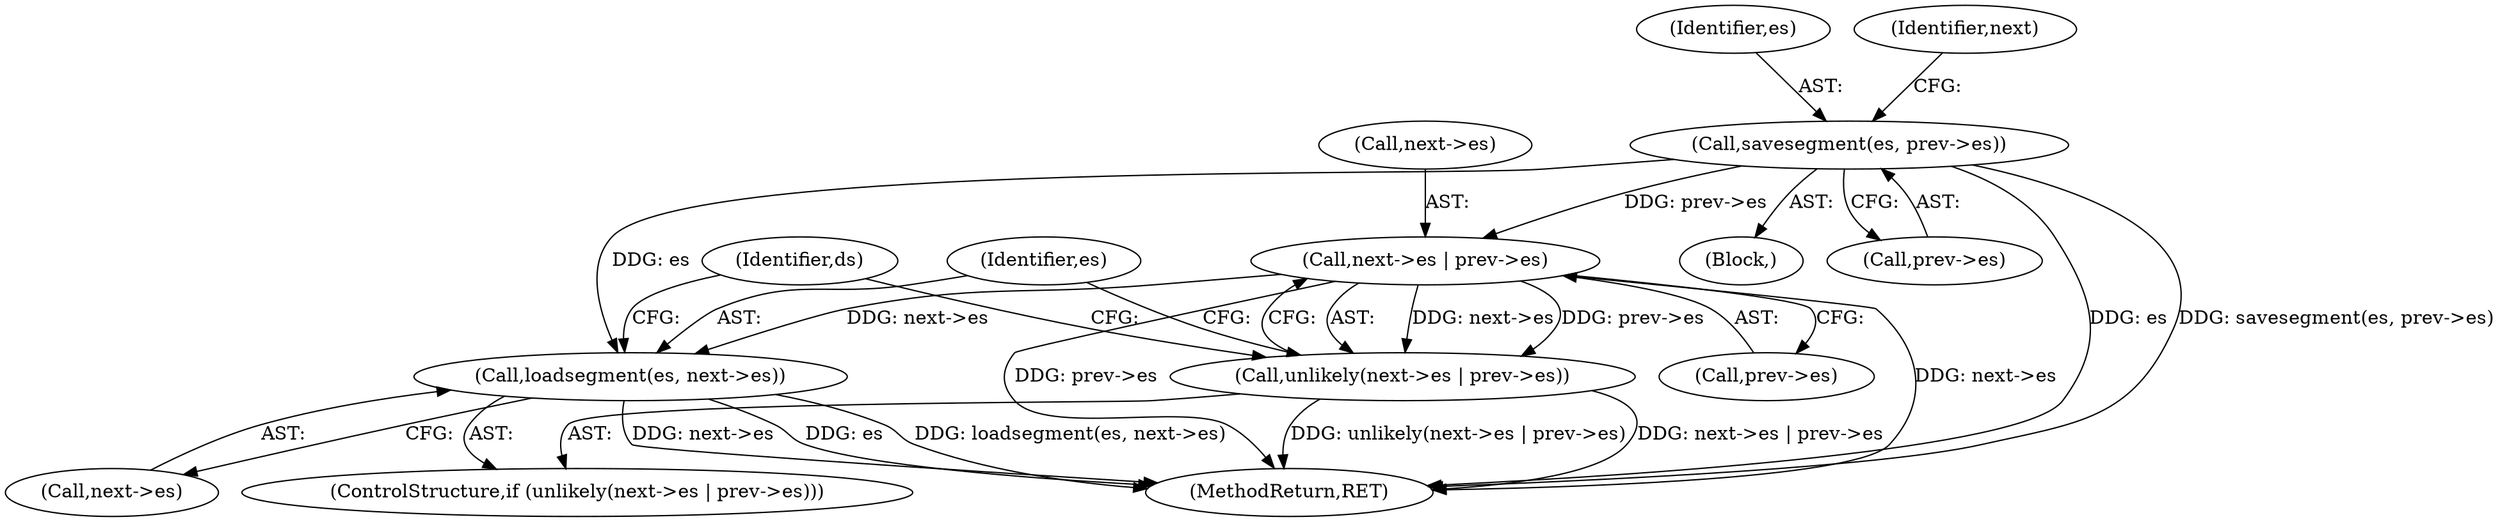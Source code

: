digraph "0_linux_f647d7c155f069c1a068030255c300663516420e@pointer" {
"1000163" [label="(Call,savesegment(es, prev->es))"];
"1000170" [label="(Call,next->es | prev->es)"];
"1000169" [label="(Call,unlikely(next->es | prev->es))"];
"1000177" [label="(Call,loadsegment(es, next->es))"];
"1000164" [label="(Identifier,es)"];
"1000168" [label="(ControlStructure,if (unlikely(next->es | prev->es)))"];
"1000170" [label="(Call,next->es | prev->es)"];
"1000183" [label="(Identifier,ds)"];
"1000114" [label="(Block,)"];
"1000179" [label="(Call,next->es)"];
"1000178" [label="(Identifier,es)"];
"1000171" [label="(Call,next->es)"];
"1000165" [label="(Call,prev->es)"];
"1000174" [label="(Call,prev->es)"];
"1000172" [label="(Identifier,next)"];
"1000177" [label="(Call,loadsegment(es, next->es))"];
"1000163" [label="(Call,savesegment(es, prev->es))"];
"1000337" [label="(MethodReturn,RET)"];
"1000169" [label="(Call,unlikely(next->es | prev->es))"];
"1000163" -> "1000114"  [label="AST: "];
"1000163" -> "1000165"  [label="CFG: "];
"1000164" -> "1000163"  [label="AST: "];
"1000165" -> "1000163"  [label="AST: "];
"1000172" -> "1000163"  [label="CFG: "];
"1000163" -> "1000337"  [label="DDG: es"];
"1000163" -> "1000337"  [label="DDG: savesegment(es, prev->es)"];
"1000163" -> "1000170"  [label="DDG: prev->es"];
"1000163" -> "1000177"  [label="DDG: es"];
"1000170" -> "1000169"  [label="AST: "];
"1000170" -> "1000174"  [label="CFG: "];
"1000171" -> "1000170"  [label="AST: "];
"1000174" -> "1000170"  [label="AST: "];
"1000169" -> "1000170"  [label="CFG: "];
"1000170" -> "1000337"  [label="DDG: next->es"];
"1000170" -> "1000337"  [label="DDG: prev->es"];
"1000170" -> "1000169"  [label="DDG: next->es"];
"1000170" -> "1000169"  [label="DDG: prev->es"];
"1000170" -> "1000177"  [label="DDG: next->es"];
"1000169" -> "1000168"  [label="AST: "];
"1000178" -> "1000169"  [label="CFG: "];
"1000183" -> "1000169"  [label="CFG: "];
"1000169" -> "1000337"  [label="DDG: unlikely(next->es | prev->es)"];
"1000169" -> "1000337"  [label="DDG: next->es | prev->es"];
"1000177" -> "1000168"  [label="AST: "];
"1000177" -> "1000179"  [label="CFG: "];
"1000178" -> "1000177"  [label="AST: "];
"1000179" -> "1000177"  [label="AST: "];
"1000183" -> "1000177"  [label="CFG: "];
"1000177" -> "1000337"  [label="DDG: next->es"];
"1000177" -> "1000337"  [label="DDG: es"];
"1000177" -> "1000337"  [label="DDG: loadsegment(es, next->es)"];
}
